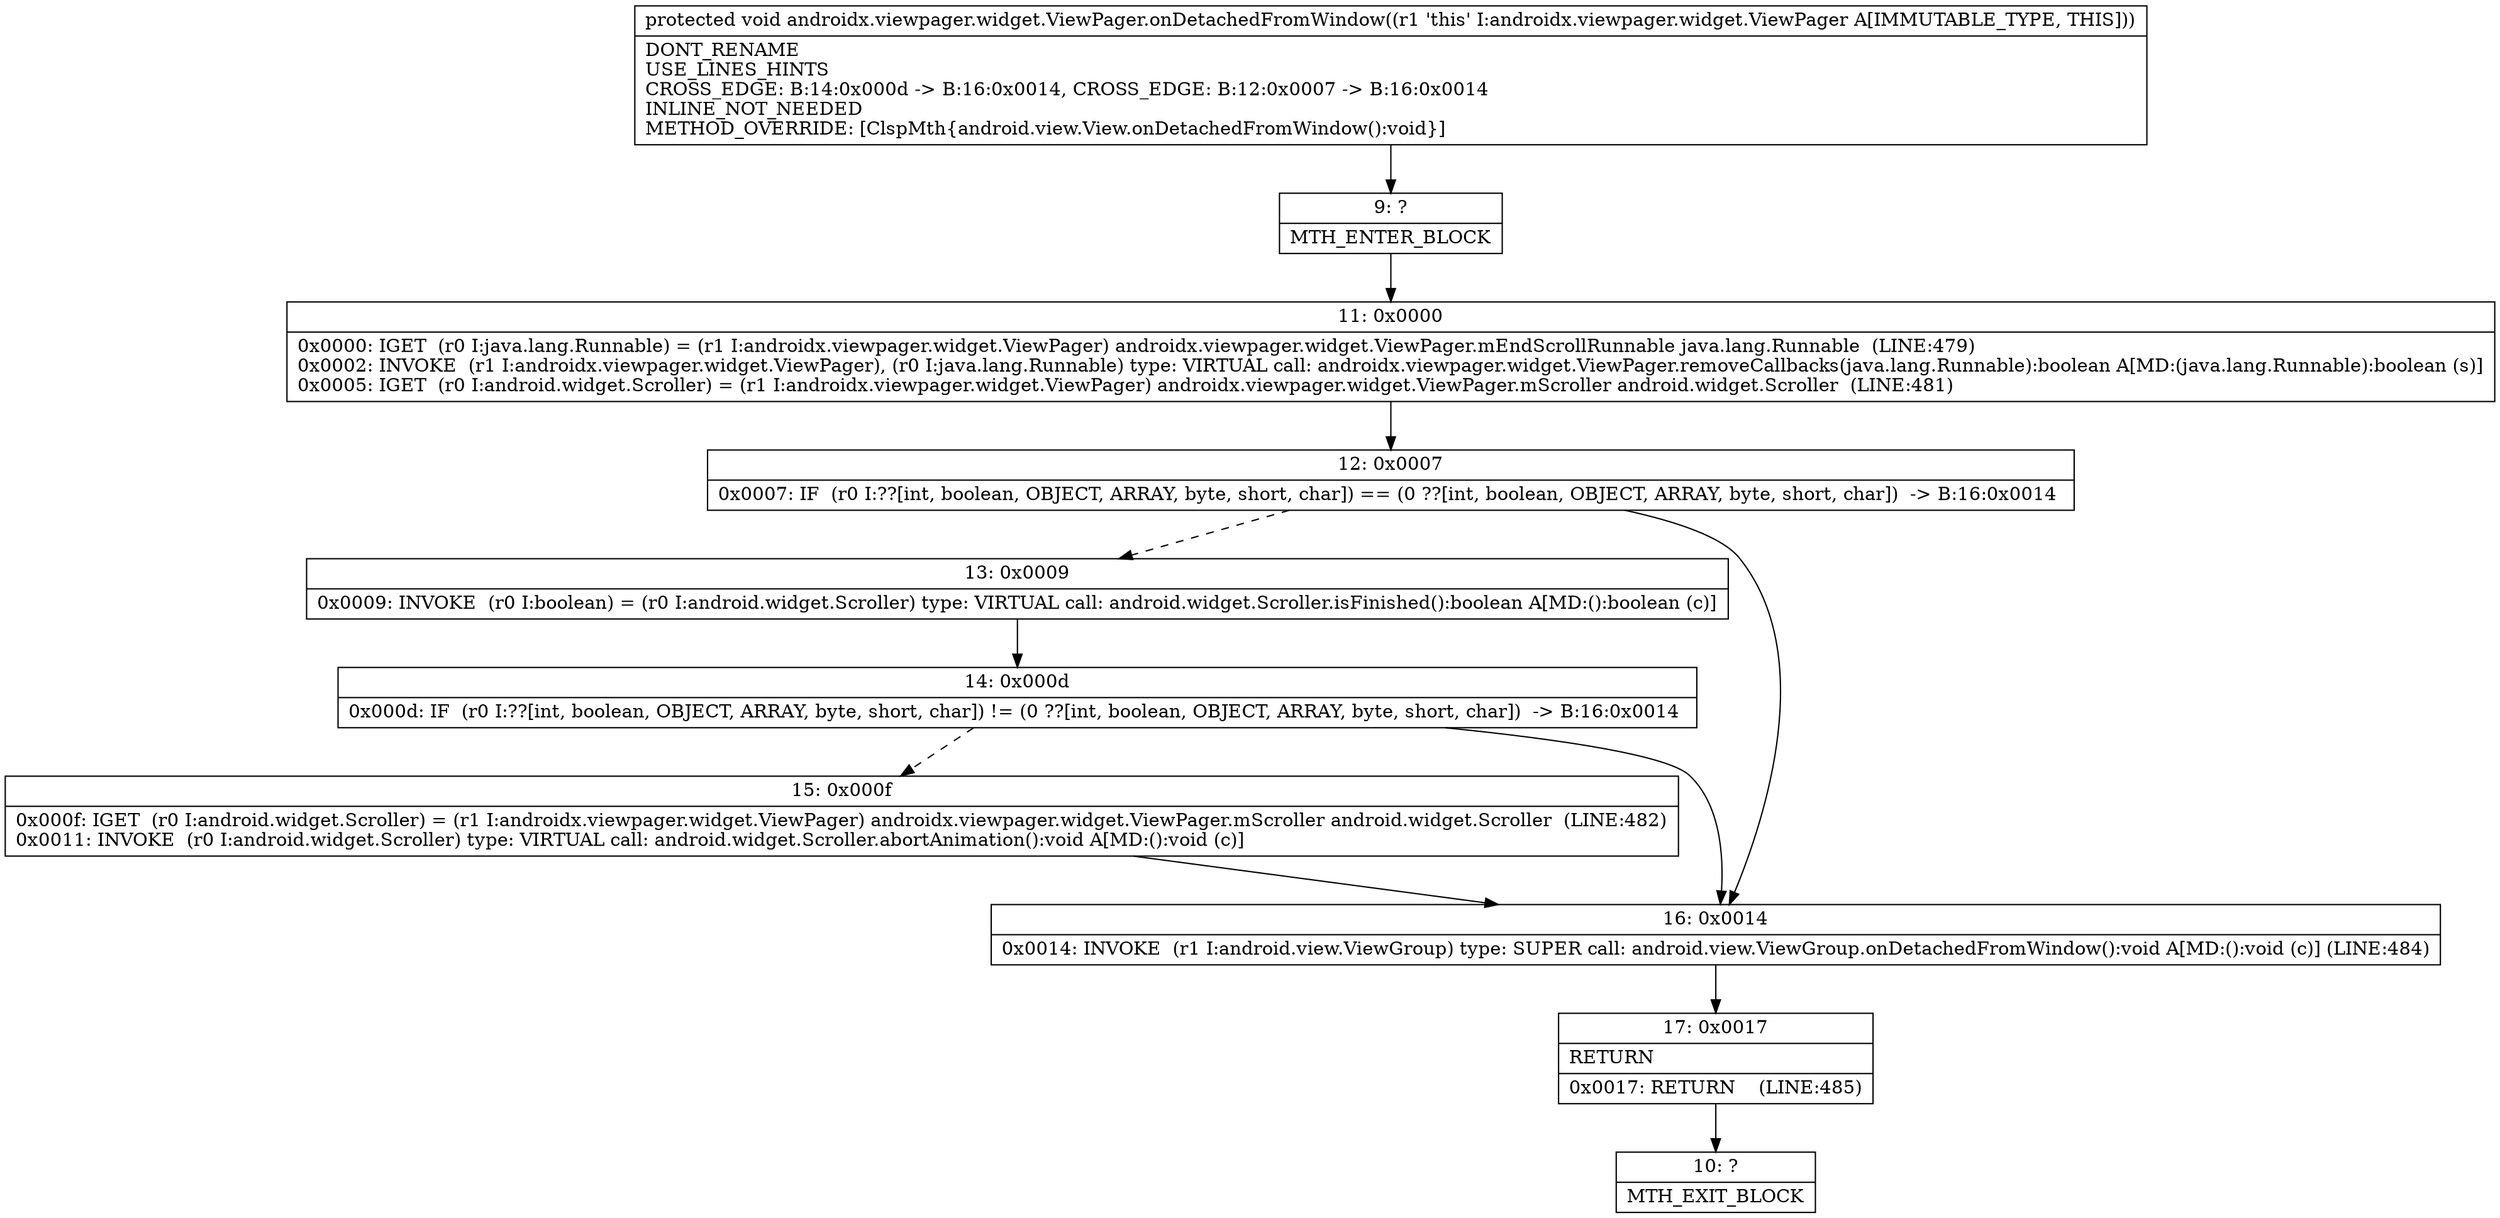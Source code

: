 digraph "CFG forandroidx.viewpager.widget.ViewPager.onDetachedFromWindow()V" {
Node_9 [shape=record,label="{9\:\ ?|MTH_ENTER_BLOCK\l}"];
Node_11 [shape=record,label="{11\:\ 0x0000|0x0000: IGET  (r0 I:java.lang.Runnable) = (r1 I:androidx.viewpager.widget.ViewPager) androidx.viewpager.widget.ViewPager.mEndScrollRunnable java.lang.Runnable  (LINE:479)\l0x0002: INVOKE  (r1 I:androidx.viewpager.widget.ViewPager), (r0 I:java.lang.Runnable) type: VIRTUAL call: androidx.viewpager.widget.ViewPager.removeCallbacks(java.lang.Runnable):boolean A[MD:(java.lang.Runnable):boolean (s)]\l0x0005: IGET  (r0 I:android.widget.Scroller) = (r1 I:androidx.viewpager.widget.ViewPager) androidx.viewpager.widget.ViewPager.mScroller android.widget.Scroller  (LINE:481)\l}"];
Node_12 [shape=record,label="{12\:\ 0x0007|0x0007: IF  (r0 I:??[int, boolean, OBJECT, ARRAY, byte, short, char]) == (0 ??[int, boolean, OBJECT, ARRAY, byte, short, char])  \-\> B:16:0x0014 \l}"];
Node_13 [shape=record,label="{13\:\ 0x0009|0x0009: INVOKE  (r0 I:boolean) = (r0 I:android.widget.Scroller) type: VIRTUAL call: android.widget.Scroller.isFinished():boolean A[MD:():boolean (c)]\l}"];
Node_14 [shape=record,label="{14\:\ 0x000d|0x000d: IF  (r0 I:??[int, boolean, OBJECT, ARRAY, byte, short, char]) != (0 ??[int, boolean, OBJECT, ARRAY, byte, short, char])  \-\> B:16:0x0014 \l}"];
Node_15 [shape=record,label="{15\:\ 0x000f|0x000f: IGET  (r0 I:android.widget.Scroller) = (r1 I:androidx.viewpager.widget.ViewPager) androidx.viewpager.widget.ViewPager.mScroller android.widget.Scroller  (LINE:482)\l0x0011: INVOKE  (r0 I:android.widget.Scroller) type: VIRTUAL call: android.widget.Scroller.abortAnimation():void A[MD:():void (c)]\l}"];
Node_16 [shape=record,label="{16\:\ 0x0014|0x0014: INVOKE  (r1 I:android.view.ViewGroup) type: SUPER call: android.view.ViewGroup.onDetachedFromWindow():void A[MD:():void (c)] (LINE:484)\l}"];
Node_17 [shape=record,label="{17\:\ 0x0017|RETURN\l|0x0017: RETURN    (LINE:485)\l}"];
Node_10 [shape=record,label="{10\:\ ?|MTH_EXIT_BLOCK\l}"];
MethodNode[shape=record,label="{protected void androidx.viewpager.widget.ViewPager.onDetachedFromWindow((r1 'this' I:androidx.viewpager.widget.ViewPager A[IMMUTABLE_TYPE, THIS]))  | DONT_RENAME\lUSE_LINES_HINTS\lCROSS_EDGE: B:14:0x000d \-\> B:16:0x0014, CROSS_EDGE: B:12:0x0007 \-\> B:16:0x0014\lINLINE_NOT_NEEDED\lMETHOD_OVERRIDE: [ClspMth\{android.view.View.onDetachedFromWindow():void\}]\l}"];
MethodNode -> Node_9;Node_9 -> Node_11;
Node_11 -> Node_12;
Node_12 -> Node_13[style=dashed];
Node_12 -> Node_16;
Node_13 -> Node_14;
Node_14 -> Node_15[style=dashed];
Node_14 -> Node_16;
Node_15 -> Node_16;
Node_16 -> Node_17;
Node_17 -> Node_10;
}

